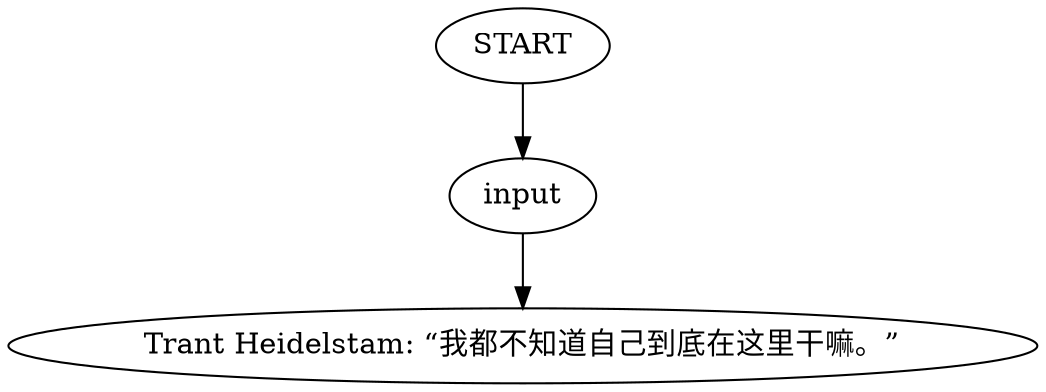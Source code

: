 # VILLAGE / TRANT HEIDELSTAM barks
# your old posse. formerly near FELD electrics building with his kid
# ==================================================
digraph G {
	  0 [label="START"];
	  1 [label="input"];
	  3 [label="Trant Heidelstam: “我都不知道自己到底在这里干嘛。”"];
	  0 -> 1
	  1 -> 3
}

